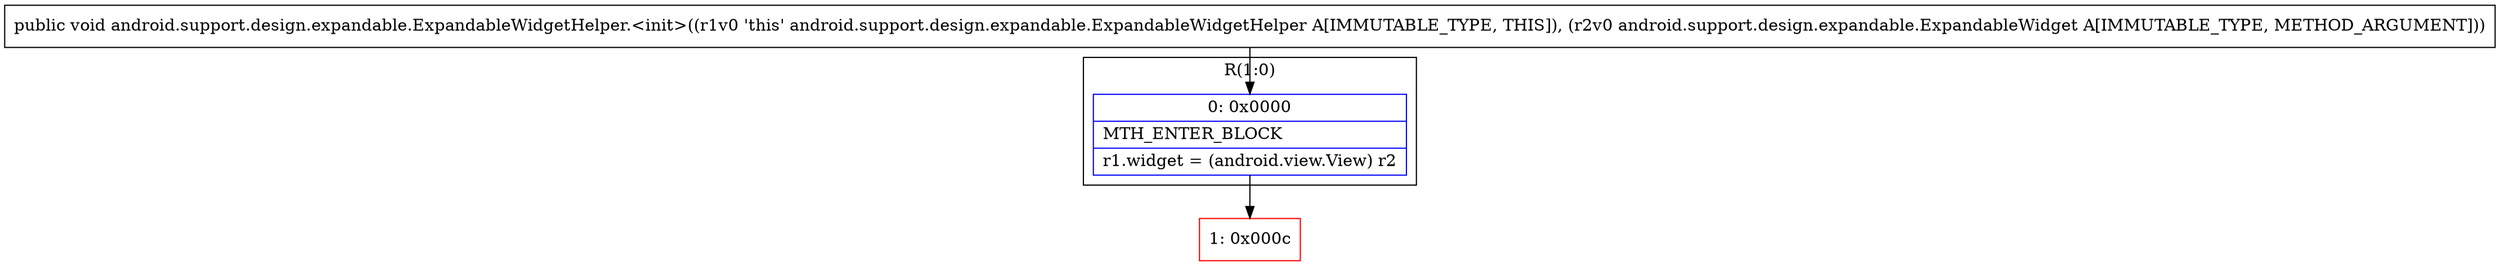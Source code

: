 digraph "CFG forandroid.support.design.expandable.ExpandableWidgetHelper.\<init\>(Landroid\/support\/design\/expandable\/ExpandableWidget;)V" {
subgraph cluster_Region_1407719388 {
label = "R(1:0)";
node [shape=record,color=blue];
Node_0 [shape=record,label="{0\:\ 0x0000|MTH_ENTER_BLOCK\l|r1.widget = (android.view.View) r2\l}"];
}
Node_1 [shape=record,color=red,label="{1\:\ 0x000c}"];
MethodNode[shape=record,label="{public void android.support.design.expandable.ExpandableWidgetHelper.\<init\>((r1v0 'this' android.support.design.expandable.ExpandableWidgetHelper A[IMMUTABLE_TYPE, THIS]), (r2v0 android.support.design.expandable.ExpandableWidget A[IMMUTABLE_TYPE, METHOD_ARGUMENT])) }"];
MethodNode -> Node_0;
Node_0 -> Node_1;
}

